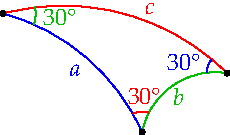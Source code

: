 settings.tex="pdflatex";

texpreamble("\usepackage{amsmath}
\usepackage{amsthm,amssymb}
\usepackage{mathpazo}
\usepackage[svgnames]{xcolor}
");
import graph;

size(115);

path c=unitcircle;

pair cent(pair p, pair q){
	real A[][]={{p.x,p.y},{q.x,q.y}};
	real[] b={p.x^2+p.y^2+1,q.x^2+q.y^2+1};
	real[] c=0.5*solve(A,b);
	return (c[0],c[1]);
	}

real rad(pair p, pair q){
	real l=dot(cent(p,q),cent(p,q));
	return sqrt(l-1);
	}
	
void circ(pair p, pair q, pen pen){
	real paral=p.x*q.y-p.y*q.x;
	if(paral==0){draw(p--q);}
	else{
	draw(arc(cent(p,q),rad(p,q),min(degrees(p-cent(p,q)),degrees(q-cent(p,q))),max(degrees(p-cent(p,q)),degrees(q-cent(p,q)))), pen);
	}
	}
	
void extcirc(pair p, pair q){
	real paral=p.x*q.y-p.y*q.x;
	if(paral==0){draw(unit(p)--(-unit(p))); draw(unit(q)--(-unit(q)));}
	else{
	picture pic;
	draw(pic,shift(cent(p,q))*scale(rad(p,q))*unitcircle);
	clip(pic,unitcircle);
	add(pic);
	}
	}

//filldraw(c,grey+opacity(0.2),white);



pair al=(0.1,0.6);
pair cal=(0.1,-0.6);

pair f(pair z){return (al-z)/(cal*z-1);}

pair B=f((0,0));
real cod=3*sqrt(3);
real p=sqrt((cod-1)/(cod+1));
pair C=f(p*dir(-15));
pair A=f(p*dir(15));

circ(A,C,heavygreen);
circ(B,C,blue);
circ(A,B,red);

label("$a$",0.5(B+C)+0.01NE,blue);
label("$b$",0.5(A+C)+0.02NW,heavygreen);
label("$c$",0.5(A+B)+0.12NE,red);


draw("30\textdegree",arc(B,0.08,-18,11),heavygreen);
draw(Label("30\textdegree",Relative(0.35)),arc(C,0.05,72,115),red);
draw(Label("30\textdegree",Relative(0.6)),arc(A,0.05,139,178),blue);


dot(A);
dot(B);
dot(C);